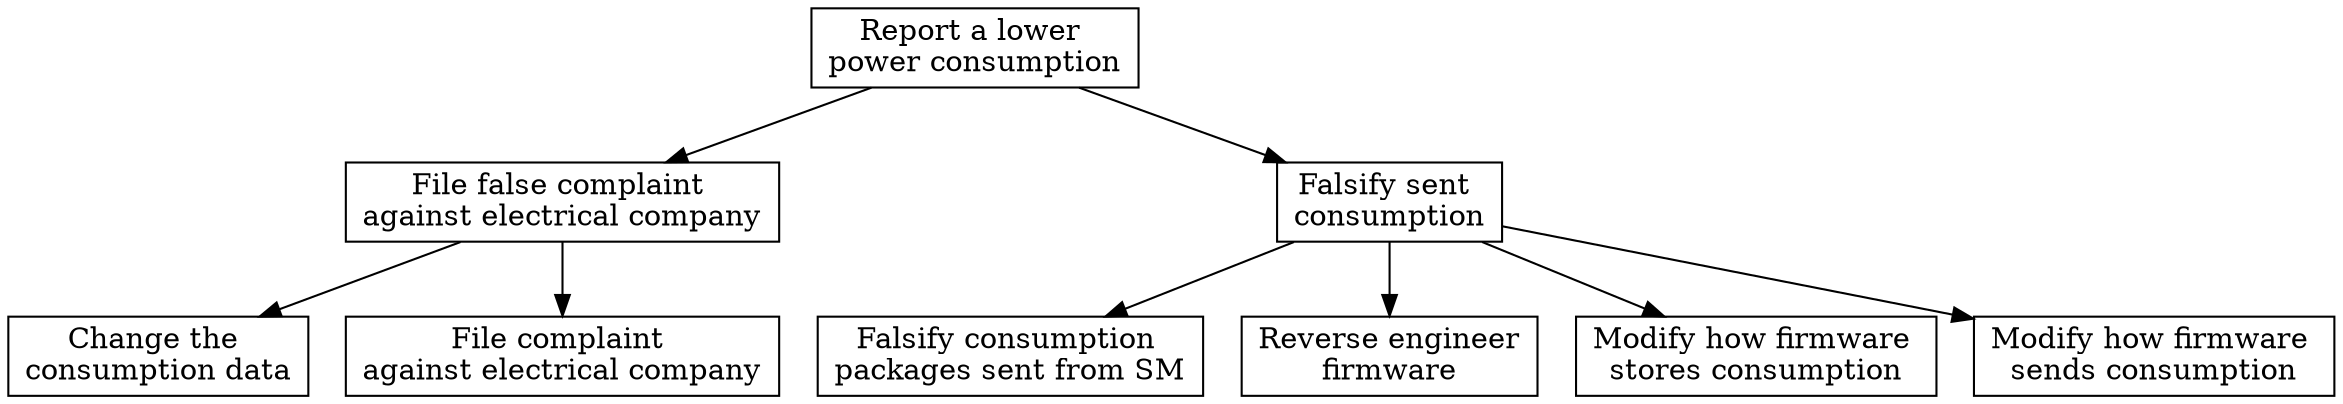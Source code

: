 digraph G {

// graph[ center=true, margin=0.2, nodesep=0.1, ranksep=0.3];
node[ shape=rectangle];

root [label="Report a lower \npower consumption", shape=OR];
complaint [label="File false complaint \nagainst electrical company",shape=AND];
falsify [label="Falsify sent \nconsumption",shape=OR];




//COMPLAINT SUBTREE
root -> complaint;

forgeConsumptionData[label="Change the \nconsumption data"];
complaint -> forgeConsumptionData
fileComplaint[label="File complaint \nagainst electrical company"]
complaint -> fileComplaint


//FALSIFY SUBTREE
root -> falsify;

package[label="Falsify consumption \npackages sent from SM"];
falsify ->	package;
reverseEngineer[label="Reverse engineer\nfirmware"];
falsify -> reverseEngineer;
ModifyFWstore[label="Modify how firmware \nstores consumption"];
falsify -> ModifyFWstore;
ModifyFWsend[label="Modify how firmware \nsends consumption"];
falsify -> ModifyFWsend;



}
